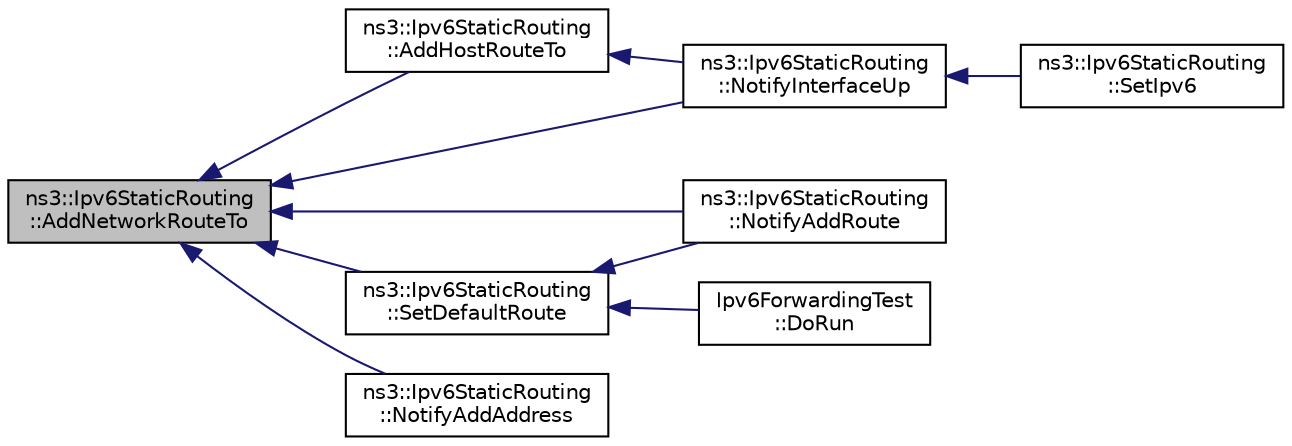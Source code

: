 digraph "ns3::Ipv6StaticRouting::AddNetworkRouteTo"
{
  edge [fontname="Helvetica",fontsize="10",labelfontname="Helvetica",labelfontsize="10"];
  node [fontname="Helvetica",fontsize="10",shape=record];
  rankdir="LR";
  Node1 [label="ns3::Ipv6StaticRouting\l::AddNetworkRouteTo",height=0.2,width=0.4,color="black", fillcolor="grey75", style="filled", fontcolor="black"];
  Node1 -> Node2 [dir="back",color="midnightblue",fontsize="10",style="solid"];
  Node2 [label="ns3::Ipv6StaticRouting\l::AddHostRouteTo",height=0.2,width=0.4,color="black", fillcolor="white", style="filled",URL="$dc/df9/classns3_1_1Ipv6StaticRouting.html#a9c09d10eb7d7d67c29bdc05bb620c241",tooltip="Add route to host. "];
  Node2 -> Node3 [dir="back",color="midnightblue",fontsize="10",style="solid"];
  Node3 [label="ns3::Ipv6StaticRouting\l::NotifyInterfaceUp",height=0.2,width=0.4,color="black", fillcolor="white", style="filled",URL="$dc/df9/classns3_1_1Ipv6StaticRouting.html#a9750930029ffe2eaafda77ba77918472",tooltip="Notify when specified interface goes UP. "];
  Node3 -> Node4 [dir="back",color="midnightblue",fontsize="10",style="solid"];
  Node4 [label="ns3::Ipv6StaticRouting\l::SetIpv6",height=0.2,width=0.4,color="black", fillcolor="white", style="filled",URL="$dc/df9/classns3_1_1Ipv6StaticRouting.html#a05569b3f3a6042a7e12a50fe88ee11e7",tooltip="Typically, invoked directly or indirectly from ns3::Ipv6::SetRoutingProtocol. "];
  Node1 -> Node5 [dir="back",color="midnightblue",fontsize="10",style="solid"];
  Node5 [label="ns3::Ipv6StaticRouting\l::SetDefaultRoute",height=0.2,width=0.4,color="black", fillcolor="white", style="filled",URL="$dc/df9/classns3_1_1Ipv6StaticRouting.html#af80ab0c9c95ea4bbc004bda7ce1cae06",tooltip="Set the default route. "];
  Node5 -> Node6 [dir="back",color="midnightblue",fontsize="10",style="solid"];
  Node6 [label="ns3::Ipv6StaticRouting\l::NotifyAddRoute",height=0.2,width=0.4,color="black", fillcolor="white", style="filled",URL="$dc/df9/classns3_1_1Ipv6StaticRouting.html#aaae863ba89a47ad659fb5dc3602c9e24",tooltip="Notify a new route. "];
  Node5 -> Node7 [dir="back",color="midnightblue",fontsize="10",style="solid"];
  Node7 [label="Ipv6ForwardingTest\l::DoRun",height=0.2,width=0.4,color="black", fillcolor="white", style="filled",URL="$db/de3/classIpv6ForwardingTest.html#a6144bc09598dfbf6a8974f1342dcce66",tooltip="Implementation to actually run this TestCase. "];
  Node1 -> Node3 [dir="back",color="midnightblue",fontsize="10",style="solid"];
  Node1 -> Node8 [dir="back",color="midnightblue",fontsize="10",style="solid"];
  Node8 [label="ns3::Ipv6StaticRouting\l::NotifyAddAddress",height=0.2,width=0.4,color="black", fillcolor="white", style="filled",URL="$dc/df9/classns3_1_1Ipv6StaticRouting.html#ab4f7777b5228f498fa3493c753d50b8f",tooltip="Notify when specified interface add an address. "];
  Node1 -> Node6 [dir="back",color="midnightblue",fontsize="10",style="solid"];
}
